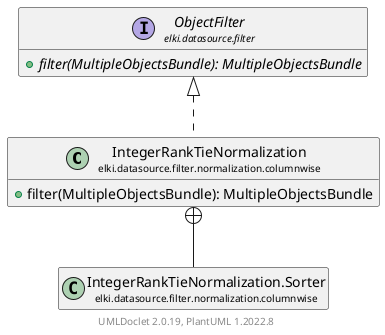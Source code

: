 @startuml
    remove .*\.(Instance|Par|Parameterizer|Factory)$
    set namespaceSeparator none
    hide empty fields
    hide empty methods

    class "<size:14>IntegerRankTieNormalization\n<size:10>elki.datasource.filter.normalization.columnwise" as elki.datasource.filter.normalization.columnwise.IntegerRankTieNormalization [[IntegerRankTieNormalization.html]] {
        +filter(MultipleObjectsBundle): MultipleObjectsBundle
    }

    interface "<size:14>ObjectFilter\n<size:10>elki.datasource.filter" as elki.datasource.filter.ObjectFilter [[../../ObjectFilter.html]] {
        {abstract} +filter(MultipleObjectsBundle): MultipleObjectsBundle
    }
    class "<size:14>IntegerRankTieNormalization.Sorter\n<size:10>elki.datasource.filter.normalization.columnwise" as elki.datasource.filter.normalization.columnwise.IntegerRankTieNormalization.Sorter [[IntegerRankTieNormalization.Sorter.html]]

    elki.datasource.filter.ObjectFilter <|.. elki.datasource.filter.normalization.columnwise.IntegerRankTieNormalization
    elki.datasource.filter.normalization.columnwise.IntegerRankTieNormalization +-- elki.datasource.filter.normalization.columnwise.IntegerRankTieNormalization.Sorter

    center footer UMLDoclet 2.0.19, PlantUML 1.2022.8
@enduml
